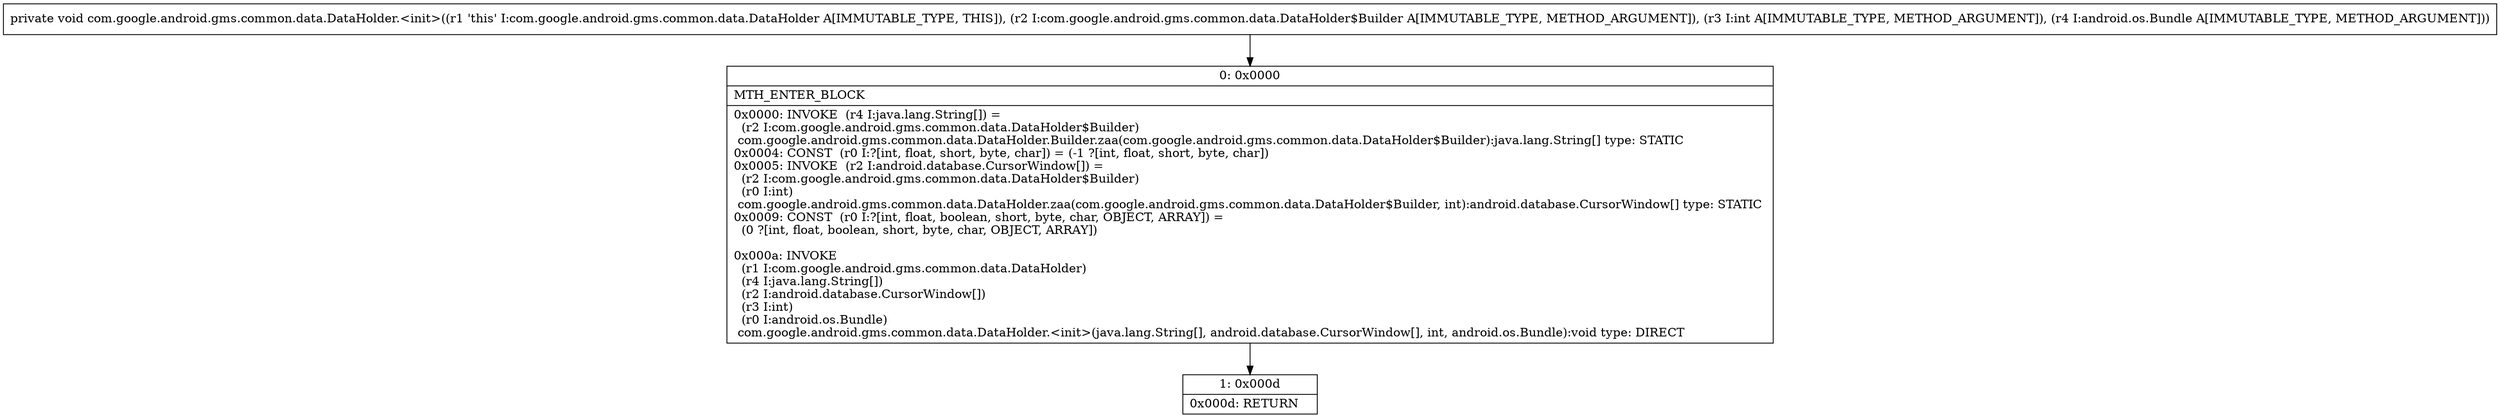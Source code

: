 digraph "CFG forcom.google.android.gms.common.data.DataHolder.\<init\>(Lcom\/google\/android\/gms\/common\/data\/DataHolder$Builder;ILandroid\/os\/Bundle;)V" {
Node_0 [shape=record,label="{0\:\ 0x0000|MTH_ENTER_BLOCK\l|0x0000: INVOKE  (r4 I:java.lang.String[]) = \l  (r2 I:com.google.android.gms.common.data.DataHolder$Builder)\l com.google.android.gms.common.data.DataHolder.Builder.zaa(com.google.android.gms.common.data.DataHolder$Builder):java.lang.String[] type: STATIC \l0x0004: CONST  (r0 I:?[int, float, short, byte, char]) = (\-1 ?[int, float, short, byte, char]) \l0x0005: INVOKE  (r2 I:android.database.CursorWindow[]) = \l  (r2 I:com.google.android.gms.common.data.DataHolder$Builder)\l  (r0 I:int)\l com.google.android.gms.common.data.DataHolder.zaa(com.google.android.gms.common.data.DataHolder$Builder, int):android.database.CursorWindow[] type: STATIC \l0x0009: CONST  (r0 I:?[int, float, boolean, short, byte, char, OBJECT, ARRAY]) = \l  (0 ?[int, float, boolean, short, byte, char, OBJECT, ARRAY])\l \l0x000a: INVOKE  \l  (r1 I:com.google.android.gms.common.data.DataHolder)\l  (r4 I:java.lang.String[])\l  (r2 I:android.database.CursorWindow[])\l  (r3 I:int)\l  (r0 I:android.os.Bundle)\l com.google.android.gms.common.data.DataHolder.\<init\>(java.lang.String[], android.database.CursorWindow[], int, android.os.Bundle):void type: DIRECT \l}"];
Node_1 [shape=record,label="{1\:\ 0x000d|0x000d: RETURN   \l}"];
MethodNode[shape=record,label="{private void com.google.android.gms.common.data.DataHolder.\<init\>((r1 'this' I:com.google.android.gms.common.data.DataHolder A[IMMUTABLE_TYPE, THIS]), (r2 I:com.google.android.gms.common.data.DataHolder$Builder A[IMMUTABLE_TYPE, METHOD_ARGUMENT]), (r3 I:int A[IMMUTABLE_TYPE, METHOD_ARGUMENT]), (r4 I:android.os.Bundle A[IMMUTABLE_TYPE, METHOD_ARGUMENT])) }"];
MethodNode -> Node_0;
Node_0 -> Node_1;
}


